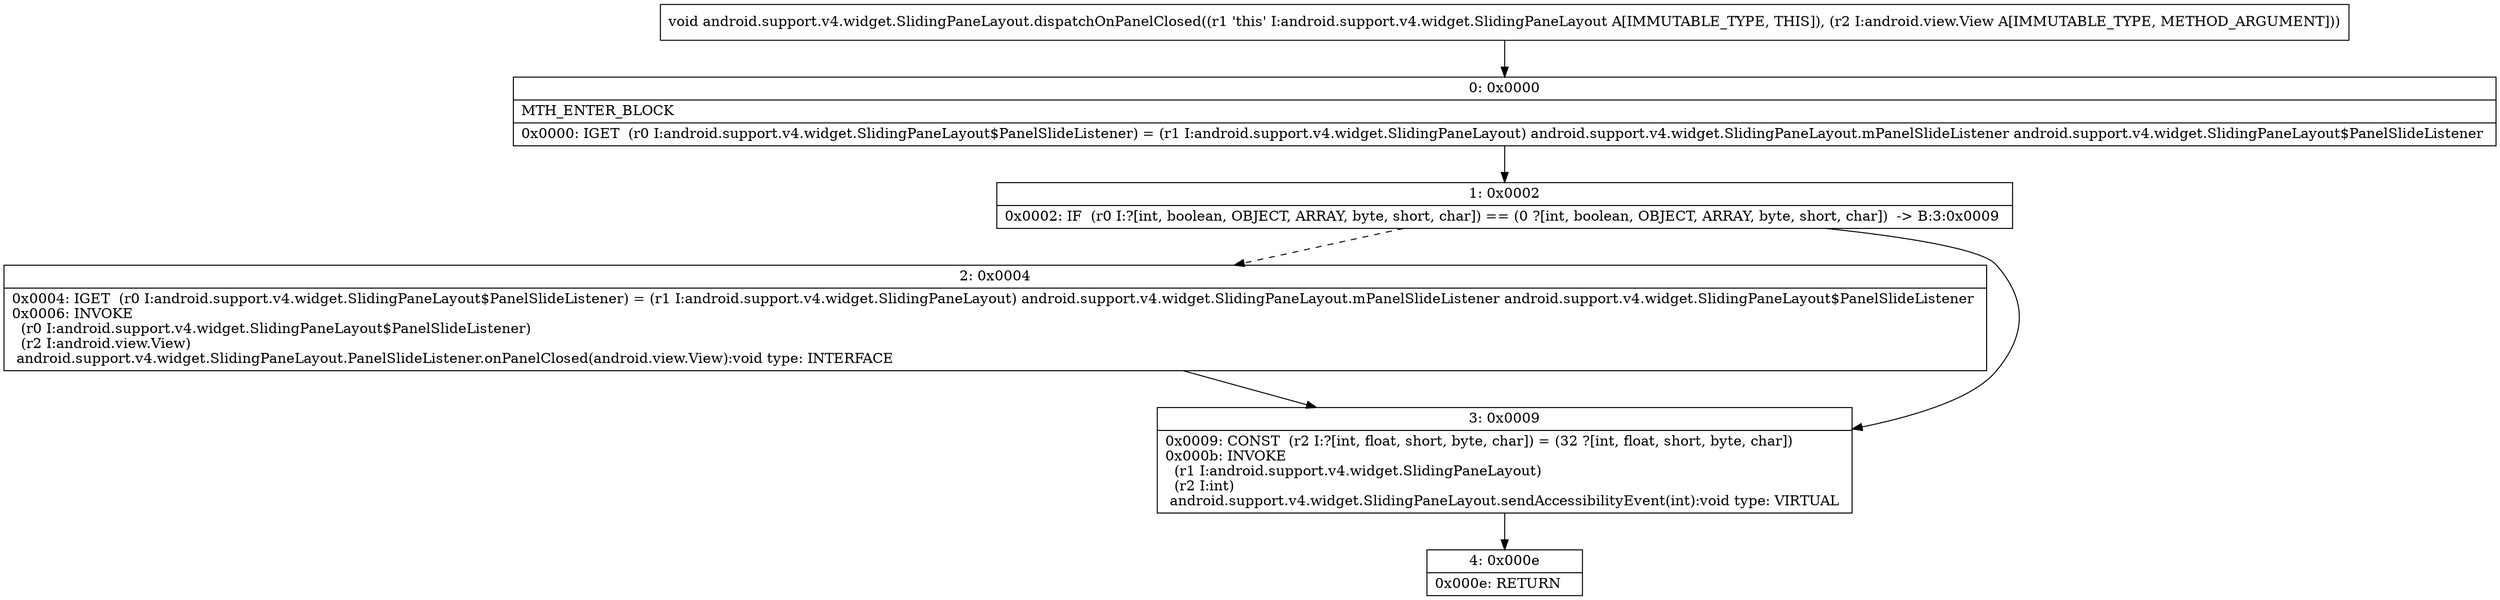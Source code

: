 digraph "CFG forandroid.support.v4.widget.SlidingPaneLayout.dispatchOnPanelClosed(Landroid\/view\/View;)V" {
Node_0 [shape=record,label="{0\:\ 0x0000|MTH_ENTER_BLOCK\l|0x0000: IGET  (r0 I:android.support.v4.widget.SlidingPaneLayout$PanelSlideListener) = (r1 I:android.support.v4.widget.SlidingPaneLayout) android.support.v4.widget.SlidingPaneLayout.mPanelSlideListener android.support.v4.widget.SlidingPaneLayout$PanelSlideListener \l}"];
Node_1 [shape=record,label="{1\:\ 0x0002|0x0002: IF  (r0 I:?[int, boolean, OBJECT, ARRAY, byte, short, char]) == (0 ?[int, boolean, OBJECT, ARRAY, byte, short, char])  \-\> B:3:0x0009 \l}"];
Node_2 [shape=record,label="{2\:\ 0x0004|0x0004: IGET  (r0 I:android.support.v4.widget.SlidingPaneLayout$PanelSlideListener) = (r1 I:android.support.v4.widget.SlidingPaneLayout) android.support.v4.widget.SlidingPaneLayout.mPanelSlideListener android.support.v4.widget.SlidingPaneLayout$PanelSlideListener \l0x0006: INVOKE  \l  (r0 I:android.support.v4.widget.SlidingPaneLayout$PanelSlideListener)\l  (r2 I:android.view.View)\l android.support.v4.widget.SlidingPaneLayout.PanelSlideListener.onPanelClosed(android.view.View):void type: INTERFACE \l}"];
Node_3 [shape=record,label="{3\:\ 0x0009|0x0009: CONST  (r2 I:?[int, float, short, byte, char]) = (32 ?[int, float, short, byte, char]) \l0x000b: INVOKE  \l  (r1 I:android.support.v4.widget.SlidingPaneLayout)\l  (r2 I:int)\l android.support.v4.widget.SlidingPaneLayout.sendAccessibilityEvent(int):void type: VIRTUAL \l}"];
Node_4 [shape=record,label="{4\:\ 0x000e|0x000e: RETURN   \l}"];
MethodNode[shape=record,label="{void android.support.v4.widget.SlidingPaneLayout.dispatchOnPanelClosed((r1 'this' I:android.support.v4.widget.SlidingPaneLayout A[IMMUTABLE_TYPE, THIS]), (r2 I:android.view.View A[IMMUTABLE_TYPE, METHOD_ARGUMENT])) }"];
MethodNode -> Node_0;
Node_0 -> Node_1;
Node_1 -> Node_2[style=dashed];
Node_1 -> Node_3;
Node_2 -> Node_3;
Node_3 -> Node_4;
}

